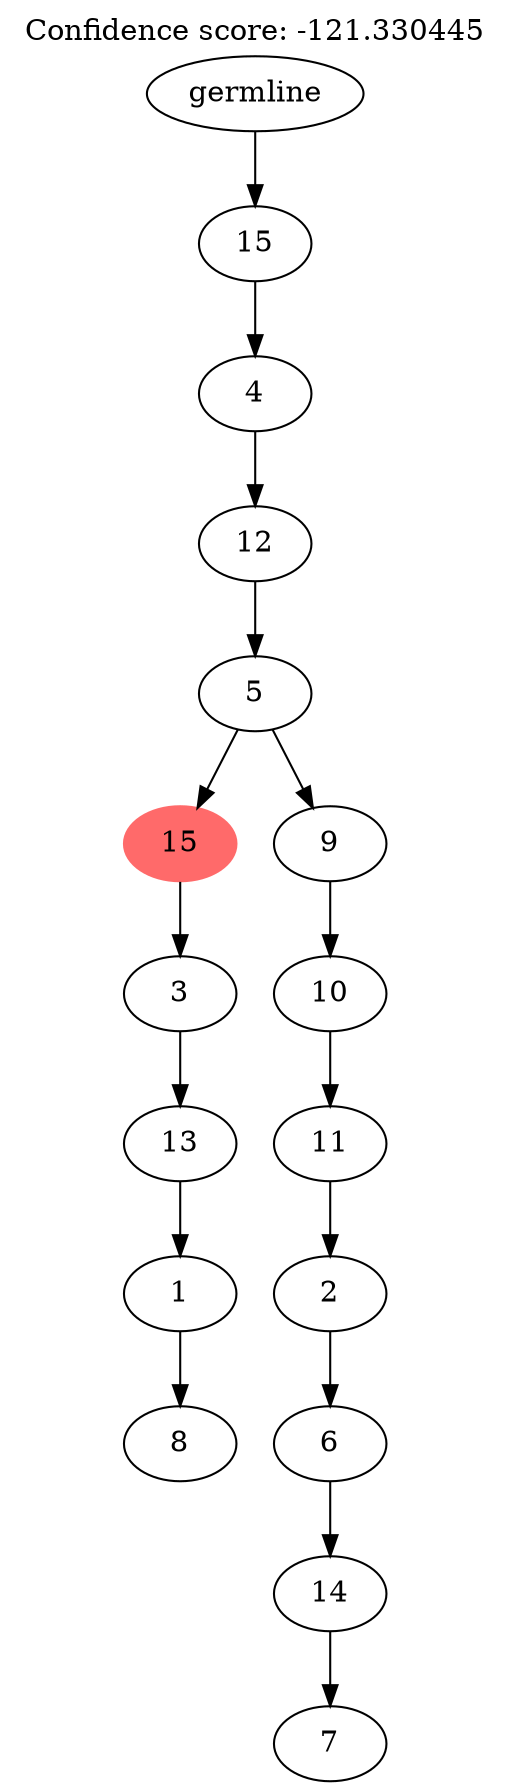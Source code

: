 digraph g {
	"15" -> "16";
	"16" [label="8"];
	"14" -> "15";
	"15" [label="1"];
	"13" -> "14";
	"14" [label="13"];
	"12" -> "13";
	"13" [label="3"];
	"10" -> "11";
	"11" [label="7"];
	"9" -> "10";
	"10" [label="14"];
	"8" -> "9";
	"9" [label="6"];
	"7" -> "8";
	"8" [label="2"];
	"6" -> "7";
	"7" [label="11"];
	"5" -> "6";
	"6" [label="10"];
	"4" -> "5";
	"5" [label="9"];
	"4" -> "12";
	"12" [color=indianred1, style=filled, label="15"];
	"3" -> "4";
	"4" [label="5"];
	"2" -> "3";
	"3" [label="12"];
	"1" -> "2";
	"2" [label="4"];
	"0" -> "1";
	"1" [label="15"];
	"0" [label="germline"];
	labelloc="t";
	label="Confidence score: -121.330445";
}
